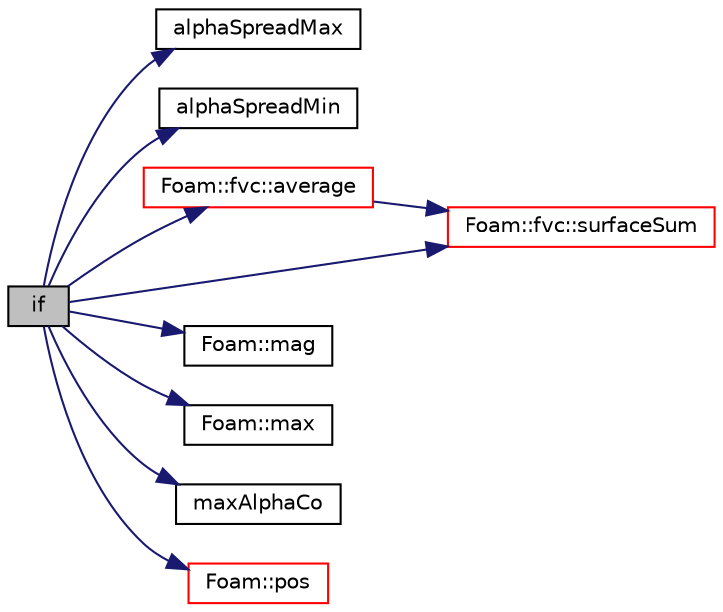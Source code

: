 digraph "if"
{
  bgcolor="transparent";
  edge [fontname="Helvetica",fontsize="10",labelfontname="Helvetica",labelfontsize="10"];
  node [fontname="Helvetica",fontsize="10",shape=record];
  rankdir="LR";
  Node1 [label="if",height=0.2,width=0.4,color="black", fillcolor="grey75", style="filled", fontcolor="black"];
  Node1 -> Node2 [color="midnightblue",fontsize="10",style="solid",fontname="Helvetica"];
  Node2 [label="alphaSpreadMax",height=0.2,width=0.4,color="black",URL="$a03124.html#acb572b7daedf7bb99963368806a85bba"];
  Node1 -> Node3 [color="midnightblue",fontsize="10",style="solid",fontname="Helvetica"];
  Node3 [label="alphaSpreadMin",height=0.2,width=0.4,color="black",URL="$a03124.html#a4c24c17fd6e6fd65d9d8a07ce470483e"];
  Node1 -> Node4 [color="midnightblue",fontsize="10",style="solid",fontname="Helvetica"];
  Node4 [label="Foam::fvc::average",height=0.2,width=0.4,color="red",URL="$a10759.html#a081533edd829853720cd0cbb61c5d49f",tooltip="Area-weighted average a surfaceField creating a volField. "];
  Node4 -> Node5 [color="midnightblue",fontsize="10",style="solid",fontname="Helvetica"];
  Node5 [label="Foam::fvc::surfaceSum",height=0.2,width=0.4,color="red",URL="$a10759.html#aa0a1e3c4ec02aa6a37f517c4d5270046"];
  Node1 -> Node6 [color="midnightblue",fontsize="10",style="solid",fontname="Helvetica"];
  Node6 [label="Foam::mag",height=0.2,width=0.4,color="black",URL="$a10725.html#a929da2a3fdcf3dacbbe0487d3a330dae"];
  Node1 -> Node7 [color="midnightblue",fontsize="10",style="solid",fontname="Helvetica"];
  Node7 [label="Foam::max",height=0.2,width=0.4,color="black",URL="$a10725.html#ac993e906cf2774ae77e666bc24e81733"];
  Node1 -> Node8 [color="midnightblue",fontsize="10",style="solid",fontname="Helvetica"];
  Node8 [label="maxAlphaCo",height=0.2,width=0.4,color="black",URL="$a03124.html#a575a0f82f754cbf6f5a23d5d777e6114"];
  Node1 -> Node9 [color="midnightblue",fontsize="10",style="solid",fontname="Helvetica"];
  Node9 [label="Foam::pos",height=0.2,width=0.4,color="red",URL="$a10725.html#a09a190b59f3d01b258bca0fa964a6212"];
  Node1 -> Node5 [color="midnightblue",fontsize="10",style="solid",fontname="Helvetica"];
}
